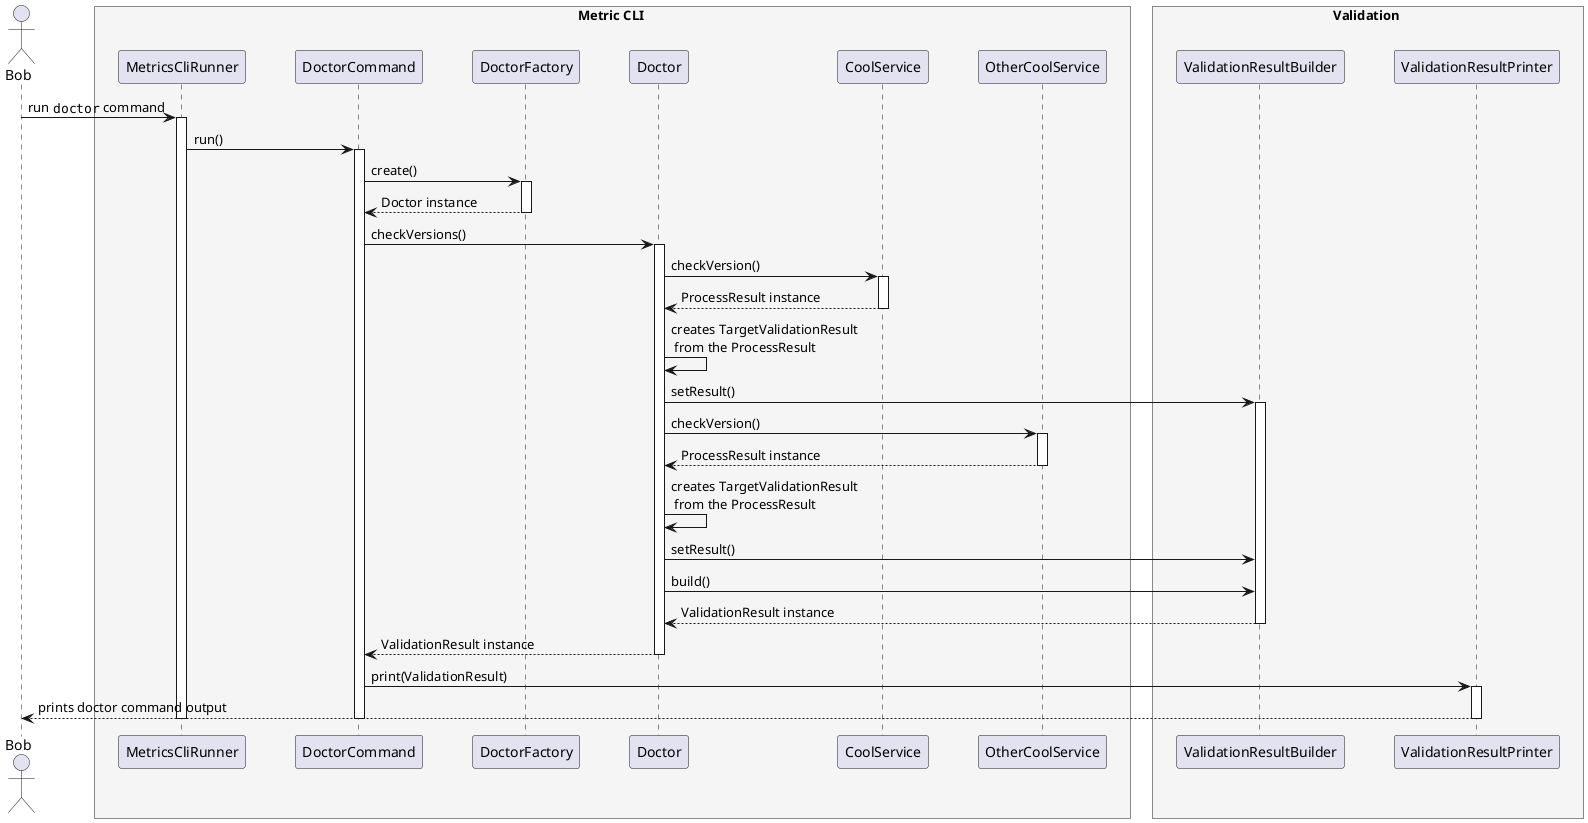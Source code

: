 @startuml doctor_command_sequence_diagram

skinparam ParticipantPadding 20
skinparam BoxPadding 10

actor Bob

box Metric CLI #whiteSmoke

participant MetricsCliRunner
participant DoctorCommand
participant DoctorFactory
participant Doctor
participant CoolService
participant OtherCoolService

end box

box Validation #whiteSmoke

participant ValidationResultBuilder
participant ValidationResultPrinter

end box

Bob -> MetricsCliRunner : run ""doctor"" command
activate MetricsCliRunner

MetricsCliRunner -> DoctorCommand : run()
activate DoctorCommand

DoctorCommand -> DoctorFactory : create()
activate DoctorFactory

DoctorFactory --> DoctorCommand : Doctor instance
deactivate DoctorFactory

DoctorCommand -> Doctor : checkVersions()
activate Doctor

Doctor -> CoolService : checkVersion()
activate CoolService

CoolService --> Doctor : ProcessResult instance
deactivate CoolService

Doctor -> Doctor : creates TargetValidationResult \n from the ProcessResult
Doctor -> ValidationResultBuilder : setResult()
activate ValidationResultBuilder

Doctor -> OtherCoolService : checkVersion()
activate OtherCoolService
OtherCoolService --> Doctor : ProcessResult instance
deactivate OtherCoolService

Doctor -> Doctor : creates TargetValidationResult \n from the ProcessResult
Doctor -> ValidationResultBuilder : setResult()
Doctor -> ValidationResultBuilder : build()
ValidationResultBuilder --> Doctor :  ValidationResult instance
deactivate ValidationResultBuilder

Doctor --> DoctorCommand : ValidationResult instance
deactivate Doctor

DoctorCommand -> ValidationResultPrinter : print(ValidationResult)
activate ValidationResultPrinter

ValidationResultPrinter --> Bob : prints doctor command output
deactivate ValidationResultPrinter

deactivate DoctorCommand
deactivate MetricsCliRunner

@enduml
